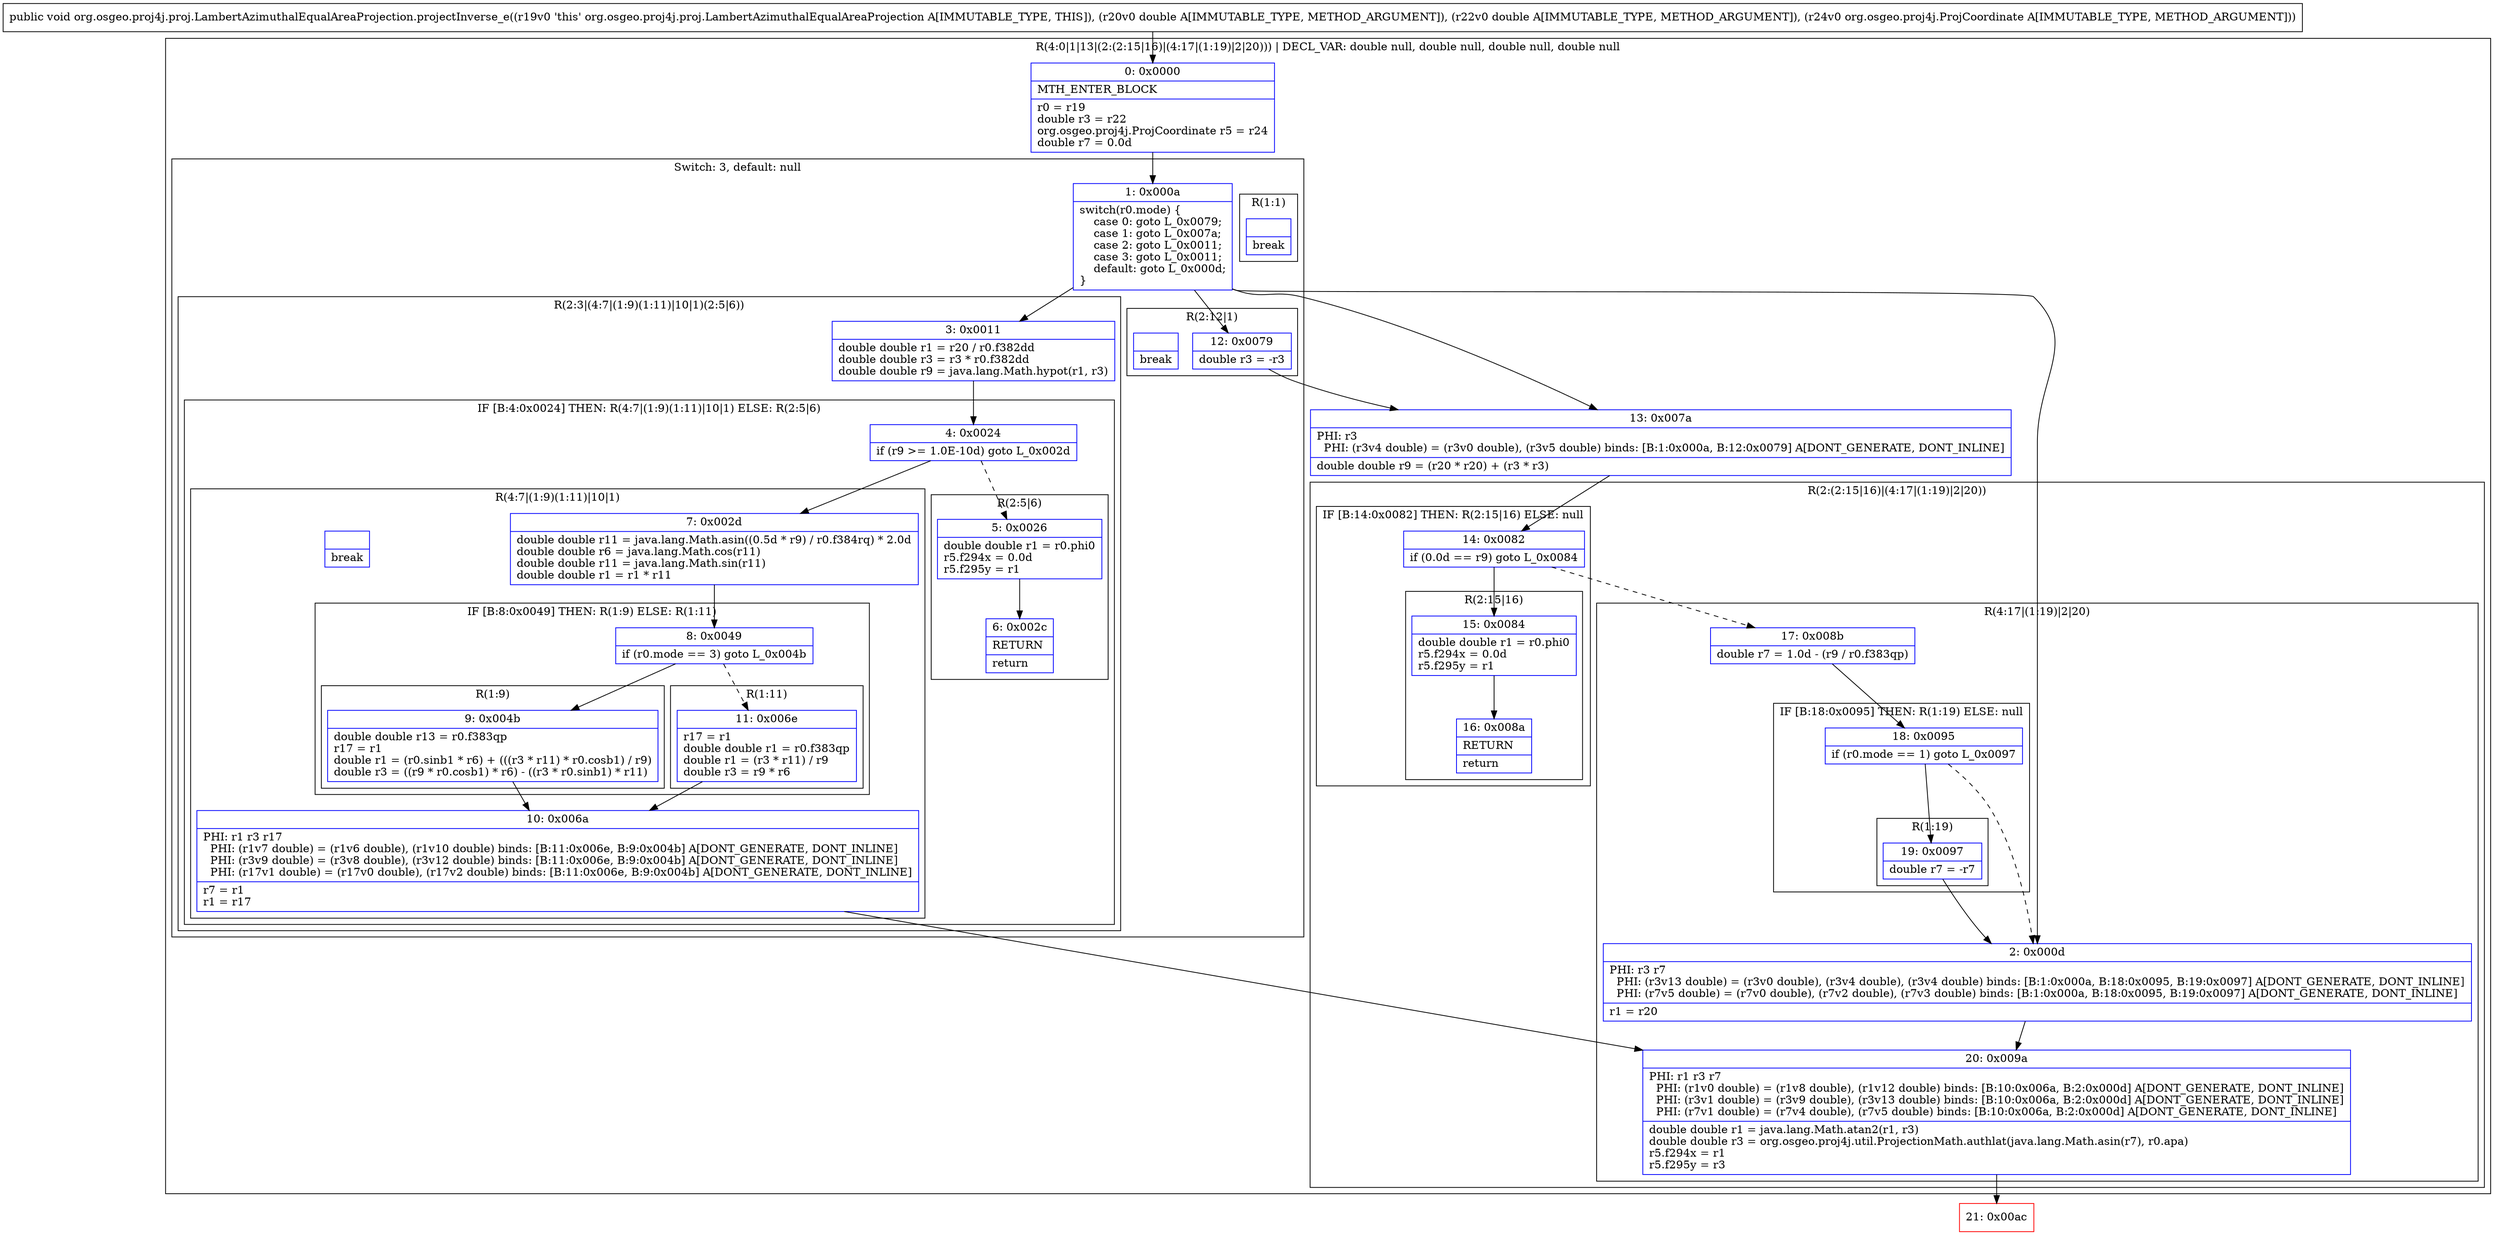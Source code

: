 digraph "CFG fororg.osgeo.proj4j.proj.LambertAzimuthalEqualAreaProjection.projectInverse_e(DDLorg\/osgeo\/proj4j\/ProjCoordinate;)V" {
subgraph cluster_Region_1582473755 {
label = "R(4:0|1|13|(2:(2:15|16)|(4:17|(1:19)|2|20))) | DECL_VAR: double null, double null, double null, double null\l";
node [shape=record,color=blue];
Node_0 [shape=record,label="{0\:\ 0x0000|MTH_ENTER_BLOCK\l|r0 = r19\ldouble r3 = r22\lorg.osgeo.proj4j.ProjCoordinate r5 = r24\ldouble r7 = 0.0d\l}"];
subgraph cluster_SwitchRegion_1283920121 {
label = "Switch: 3, default: null";
node [shape=record,color=blue];
Node_1 [shape=record,label="{1\:\ 0x000a|switch(r0.mode) \{\l    case 0: goto L_0x0079;\l    case 1: goto L_0x007a;\l    case 2: goto L_0x0011;\l    case 3: goto L_0x0011;\l    default: goto L_0x000d;\l\}\l}"];
subgraph cluster_Region_65419290 {
label = "R(2:12|1)";
node [shape=record,color=blue];
Node_12 [shape=record,label="{12\:\ 0x0079|double r3 = \-r3\l}"];
Node_InsnContainer_1190734311 [shape=record,label="{|break\l}"];
}
subgraph cluster_Region_817139179 {
label = "R(1:1)";
node [shape=record,color=blue];
Node_InsnContainer_892285564 [shape=record,label="{|break\l}"];
}
subgraph cluster_Region_1385637962 {
label = "R(2:3|(4:7|(1:9)(1:11)|10|1)(2:5|6))";
node [shape=record,color=blue];
Node_3 [shape=record,label="{3\:\ 0x0011|double double r1 = r20 \/ r0.f382dd\ldouble double r3 = r3 * r0.f382dd\ldouble double r9 = java.lang.Math.hypot(r1, r3)\l}"];
subgraph cluster_IfRegion_987100844 {
label = "IF [B:4:0x0024] THEN: R(4:7|(1:9)(1:11)|10|1) ELSE: R(2:5|6)";
node [shape=record,color=blue];
Node_4 [shape=record,label="{4\:\ 0x0024|if (r9 \>= 1.0E\-10d) goto L_0x002d\l}"];
subgraph cluster_Region_1412598923 {
label = "R(4:7|(1:9)(1:11)|10|1)";
node [shape=record,color=blue];
Node_7 [shape=record,label="{7\:\ 0x002d|double double r11 = java.lang.Math.asin((0.5d * r9) \/ r0.f384rq) * 2.0d\ldouble double r6 = java.lang.Math.cos(r11)\ldouble double r11 = java.lang.Math.sin(r11)\ldouble double r1 = r1 * r11\l}"];
subgraph cluster_IfRegion_1096547576 {
label = "IF [B:8:0x0049] THEN: R(1:9) ELSE: R(1:11)";
node [shape=record,color=blue];
Node_8 [shape=record,label="{8\:\ 0x0049|if (r0.mode == 3) goto L_0x004b\l}"];
subgraph cluster_Region_1090129876 {
label = "R(1:9)";
node [shape=record,color=blue];
Node_9 [shape=record,label="{9\:\ 0x004b|double double r13 = r0.f383qp\lr17 = r1\ldouble r1 = (r0.sinb1 * r6) + (((r3 * r11) * r0.cosb1) \/ r9)\ldouble r3 = ((r9 * r0.cosb1) * r6) \- ((r3 * r0.sinb1) * r11)\l}"];
}
subgraph cluster_Region_1678215450 {
label = "R(1:11)";
node [shape=record,color=blue];
Node_11 [shape=record,label="{11\:\ 0x006e|r17 = r1\ldouble double r1 = r0.f383qp\ldouble r1 = (r3 * r11) \/ r9\ldouble r3 = r9 * r6\l}"];
}
}
Node_10 [shape=record,label="{10\:\ 0x006a|PHI: r1 r3 r17 \l  PHI: (r1v7 double) = (r1v6 double), (r1v10 double) binds: [B:11:0x006e, B:9:0x004b] A[DONT_GENERATE, DONT_INLINE]\l  PHI: (r3v9 double) = (r3v8 double), (r3v12 double) binds: [B:11:0x006e, B:9:0x004b] A[DONT_GENERATE, DONT_INLINE]\l  PHI: (r17v1 double) = (r17v0 double), (r17v2 double) binds: [B:11:0x006e, B:9:0x004b] A[DONT_GENERATE, DONT_INLINE]\l|r7 = r1\lr1 = r17\l}"];
Node_InsnContainer_1315062565 [shape=record,label="{|break\l}"];
}
subgraph cluster_Region_1956172927 {
label = "R(2:5|6)";
node [shape=record,color=blue];
Node_5 [shape=record,label="{5\:\ 0x0026|double double r1 = r0.phi0\lr5.f294x = 0.0d\lr5.f295y = r1\l}"];
Node_6 [shape=record,label="{6\:\ 0x002c|RETURN\l|return\l}"];
}
}
}
}
Node_13 [shape=record,label="{13\:\ 0x007a|PHI: r3 \l  PHI: (r3v4 double) = (r3v0 double), (r3v5 double) binds: [B:1:0x000a, B:12:0x0079] A[DONT_GENERATE, DONT_INLINE]\l|double double r9 = (r20 * r20) + (r3 * r3)\l}"];
subgraph cluster_Region_1521304791 {
label = "R(2:(2:15|16)|(4:17|(1:19)|2|20))";
node [shape=record,color=blue];
subgraph cluster_IfRegion_2059627435 {
label = "IF [B:14:0x0082] THEN: R(2:15|16) ELSE: null";
node [shape=record,color=blue];
Node_14 [shape=record,label="{14\:\ 0x0082|if (0.0d == r9) goto L_0x0084\l}"];
subgraph cluster_Region_1058140813 {
label = "R(2:15|16)";
node [shape=record,color=blue];
Node_15 [shape=record,label="{15\:\ 0x0084|double double r1 = r0.phi0\lr5.f294x = 0.0d\lr5.f295y = r1\l}"];
Node_16 [shape=record,label="{16\:\ 0x008a|RETURN\l|return\l}"];
}
}
subgraph cluster_Region_226835357 {
label = "R(4:17|(1:19)|2|20)";
node [shape=record,color=blue];
Node_17 [shape=record,label="{17\:\ 0x008b|double r7 = 1.0d \- (r9 \/ r0.f383qp)\l}"];
subgraph cluster_IfRegion_383590700 {
label = "IF [B:18:0x0095] THEN: R(1:19) ELSE: null";
node [shape=record,color=blue];
Node_18 [shape=record,label="{18\:\ 0x0095|if (r0.mode == 1) goto L_0x0097\l}"];
subgraph cluster_Region_1715177247 {
label = "R(1:19)";
node [shape=record,color=blue];
Node_19 [shape=record,label="{19\:\ 0x0097|double r7 = \-r7\l}"];
}
}
Node_2 [shape=record,label="{2\:\ 0x000d|PHI: r3 r7 \l  PHI: (r3v13 double) = (r3v0 double), (r3v4 double), (r3v4 double) binds: [B:1:0x000a, B:18:0x0095, B:19:0x0097] A[DONT_GENERATE, DONT_INLINE]\l  PHI: (r7v5 double) = (r7v0 double), (r7v2 double), (r7v3 double) binds: [B:1:0x000a, B:18:0x0095, B:19:0x0097] A[DONT_GENERATE, DONT_INLINE]\l|r1 = r20\l}"];
Node_20 [shape=record,label="{20\:\ 0x009a|PHI: r1 r3 r7 \l  PHI: (r1v0 double) = (r1v8 double), (r1v12 double) binds: [B:10:0x006a, B:2:0x000d] A[DONT_GENERATE, DONT_INLINE]\l  PHI: (r3v1 double) = (r3v9 double), (r3v13 double) binds: [B:10:0x006a, B:2:0x000d] A[DONT_GENERATE, DONT_INLINE]\l  PHI: (r7v1 double) = (r7v4 double), (r7v5 double) binds: [B:10:0x006a, B:2:0x000d] A[DONT_GENERATE, DONT_INLINE]\l|double double r1 = java.lang.Math.atan2(r1, r3)\ldouble double r3 = org.osgeo.proj4j.util.ProjectionMath.authlat(java.lang.Math.asin(r7), r0.apa)\lr5.f294x = r1\lr5.f295y = r3\l}"];
}
}
}
Node_21 [shape=record,color=red,label="{21\:\ 0x00ac}"];
MethodNode[shape=record,label="{public void org.osgeo.proj4j.proj.LambertAzimuthalEqualAreaProjection.projectInverse_e((r19v0 'this' org.osgeo.proj4j.proj.LambertAzimuthalEqualAreaProjection A[IMMUTABLE_TYPE, THIS]), (r20v0 double A[IMMUTABLE_TYPE, METHOD_ARGUMENT]), (r22v0 double A[IMMUTABLE_TYPE, METHOD_ARGUMENT]), (r24v0 org.osgeo.proj4j.ProjCoordinate A[IMMUTABLE_TYPE, METHOD_ARGUMENT])) }"];
MethodNode -> Node_0;
Node_0 -> Node_1;
Node_1 -> Node_2;
Node_1 -> Node_3;
Node_1 -> Node_12;
Node_1 -> Node_13;
Node_12 -> Node_13;
Node_3 -> Node_4;
Node_4 -> Node_5[style=dashed];
Node_4 -> Node_7;
Node_7 -> Node_8;
Node_8 -> Node_9;
Node_8 -> Node_11[style=dashed];
Node_9 -> Node_10;
Node_11 -> Node_10;
Node_10 -> Node_20;
Node_5 -> Node_6;
Node_13 -> Node_14;
Node_14 -> Node_15;
Node_14 -> Node_17[style=dashed];
Node_15 -> Node_16;
Node_17 -> Node_18;
Node_18 -> Node_2[style=dashed];
Node_18 -> Node_19;
Node_19 -> Node_2;
Node_2 -> Node_20;
Node_20 -> Node_21;
}

